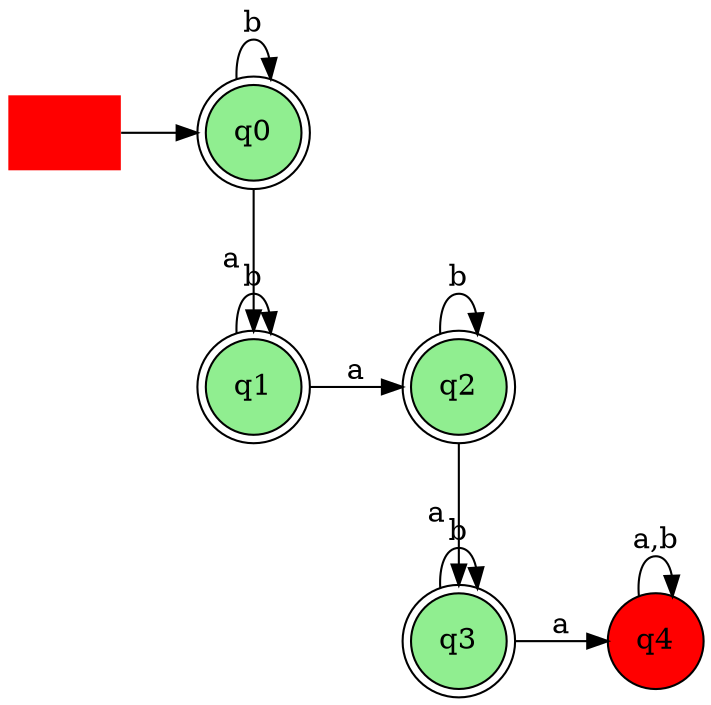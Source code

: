 digraph DFA_at_most_3_a {
    rankdir=LR;
    size="12,8";
    
    // Clean node styling - q0, q1, q2, q3 are accepting (at most 3 a's)
    node [shape = doublecircle, style=filled, fillcolor=lightgreen]; q0 q1 q2 q3;
    node [shape = circle, style=filled, fillcolor=red]; q4;
    
    // Initial state
    node [shape = none, label=""]; start;
    start -> q0;
    
    // Simple state labels
    q0 [label="q0"];
    q1 [label="q1"];
    q2 [label="q2"];
    q3 [label="q3"];
    q4 [label="q4"];
    
    // Transitions - count a's, ignore b's
    // From q0 (0 a's seen)
    q0 -> q1 [label="a"];
    q0 -> q0 [label="b"];
    
    // From q1 (1 a seen)
    q1 -> q2 [label="a"];
    q1 -> q1 [label="b"];
    
    // From q2 (2 a's seen)
    q2 -> q3 [label="a"];
    q2 -> q2 [label="b"];
    
    // From q3 (3 a's seen) - still accepting
    q3 -> q4 [label="a"];
    q3 -> q3 [label="b"];
    
    // From q4 (4+ a's seen) - trap state
    q4 -> q4 [label="a,b"];
    
    // Layout
    {rank=same; q0; q1;}
    {rank=same; q2; q3;}
    {rank=same; q4;}
}
